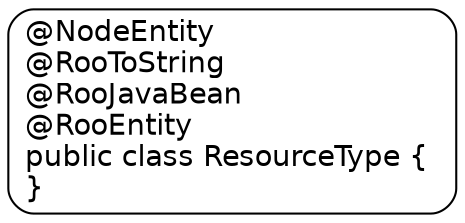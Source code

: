 digraph ResourceType {
  node [
    fontname = "Bitstream Vera Sans"
    shape = "Mrecord"
  ]
  edge [
    fontname = "Bitstream Vera Sans"
  ]

  ResourceType [
    
    label = "{@NodeEntity\
    \l@RooToString\
    \l@RooJavaBean\
    \l@RooEntity\
    \lpublic class ResourceType \{\
    \l\}\
    \l}"
  ]

}
